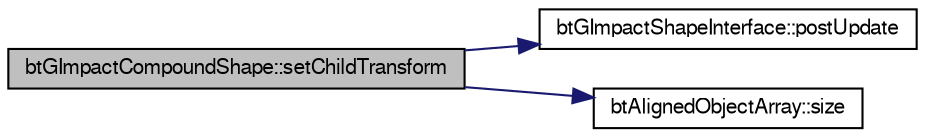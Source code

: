 digraph G
{
  bgcolor="transparent";
  edge [fontname="FreeSans",fontsize=10,labelfontname="FreeSans",labelfontsize=10];
  node [fontname="FreeSans",fontsize=10,shape=record];
  rankdir=LR;
  Node1 [label="btGImpactCompoundShape::setChildTransform",height=0.2,width=0.4,color="black", fillcolor="grey75", style="filled" fontcolor="black"];
  Node1 -> Node2 [color="midnightblue",fontsize=10,style="solid"];
  Node2 [label="btGImpactShapeInterface::postUpdate",height=0.2,width=0.4,color="black",URL="$classbt_g_impact_shape_interface.html#c430754948ac92d6f70b81e88416c96a",tooltip="Tells to this object that is needed to refit the box set."];
  Node1 -> Node3 [color="midnightblue",fontsize=10,style="solid"];
  Node3 [label="btAlignedObjectArray::size",height=0.2,width=0.4,color="black",URL="$classbt_aligned_object_array.html#6bdd14c7599ecb95e8d83dd5a715f9b7",tooltip="return the number of elements in the array"];
}
